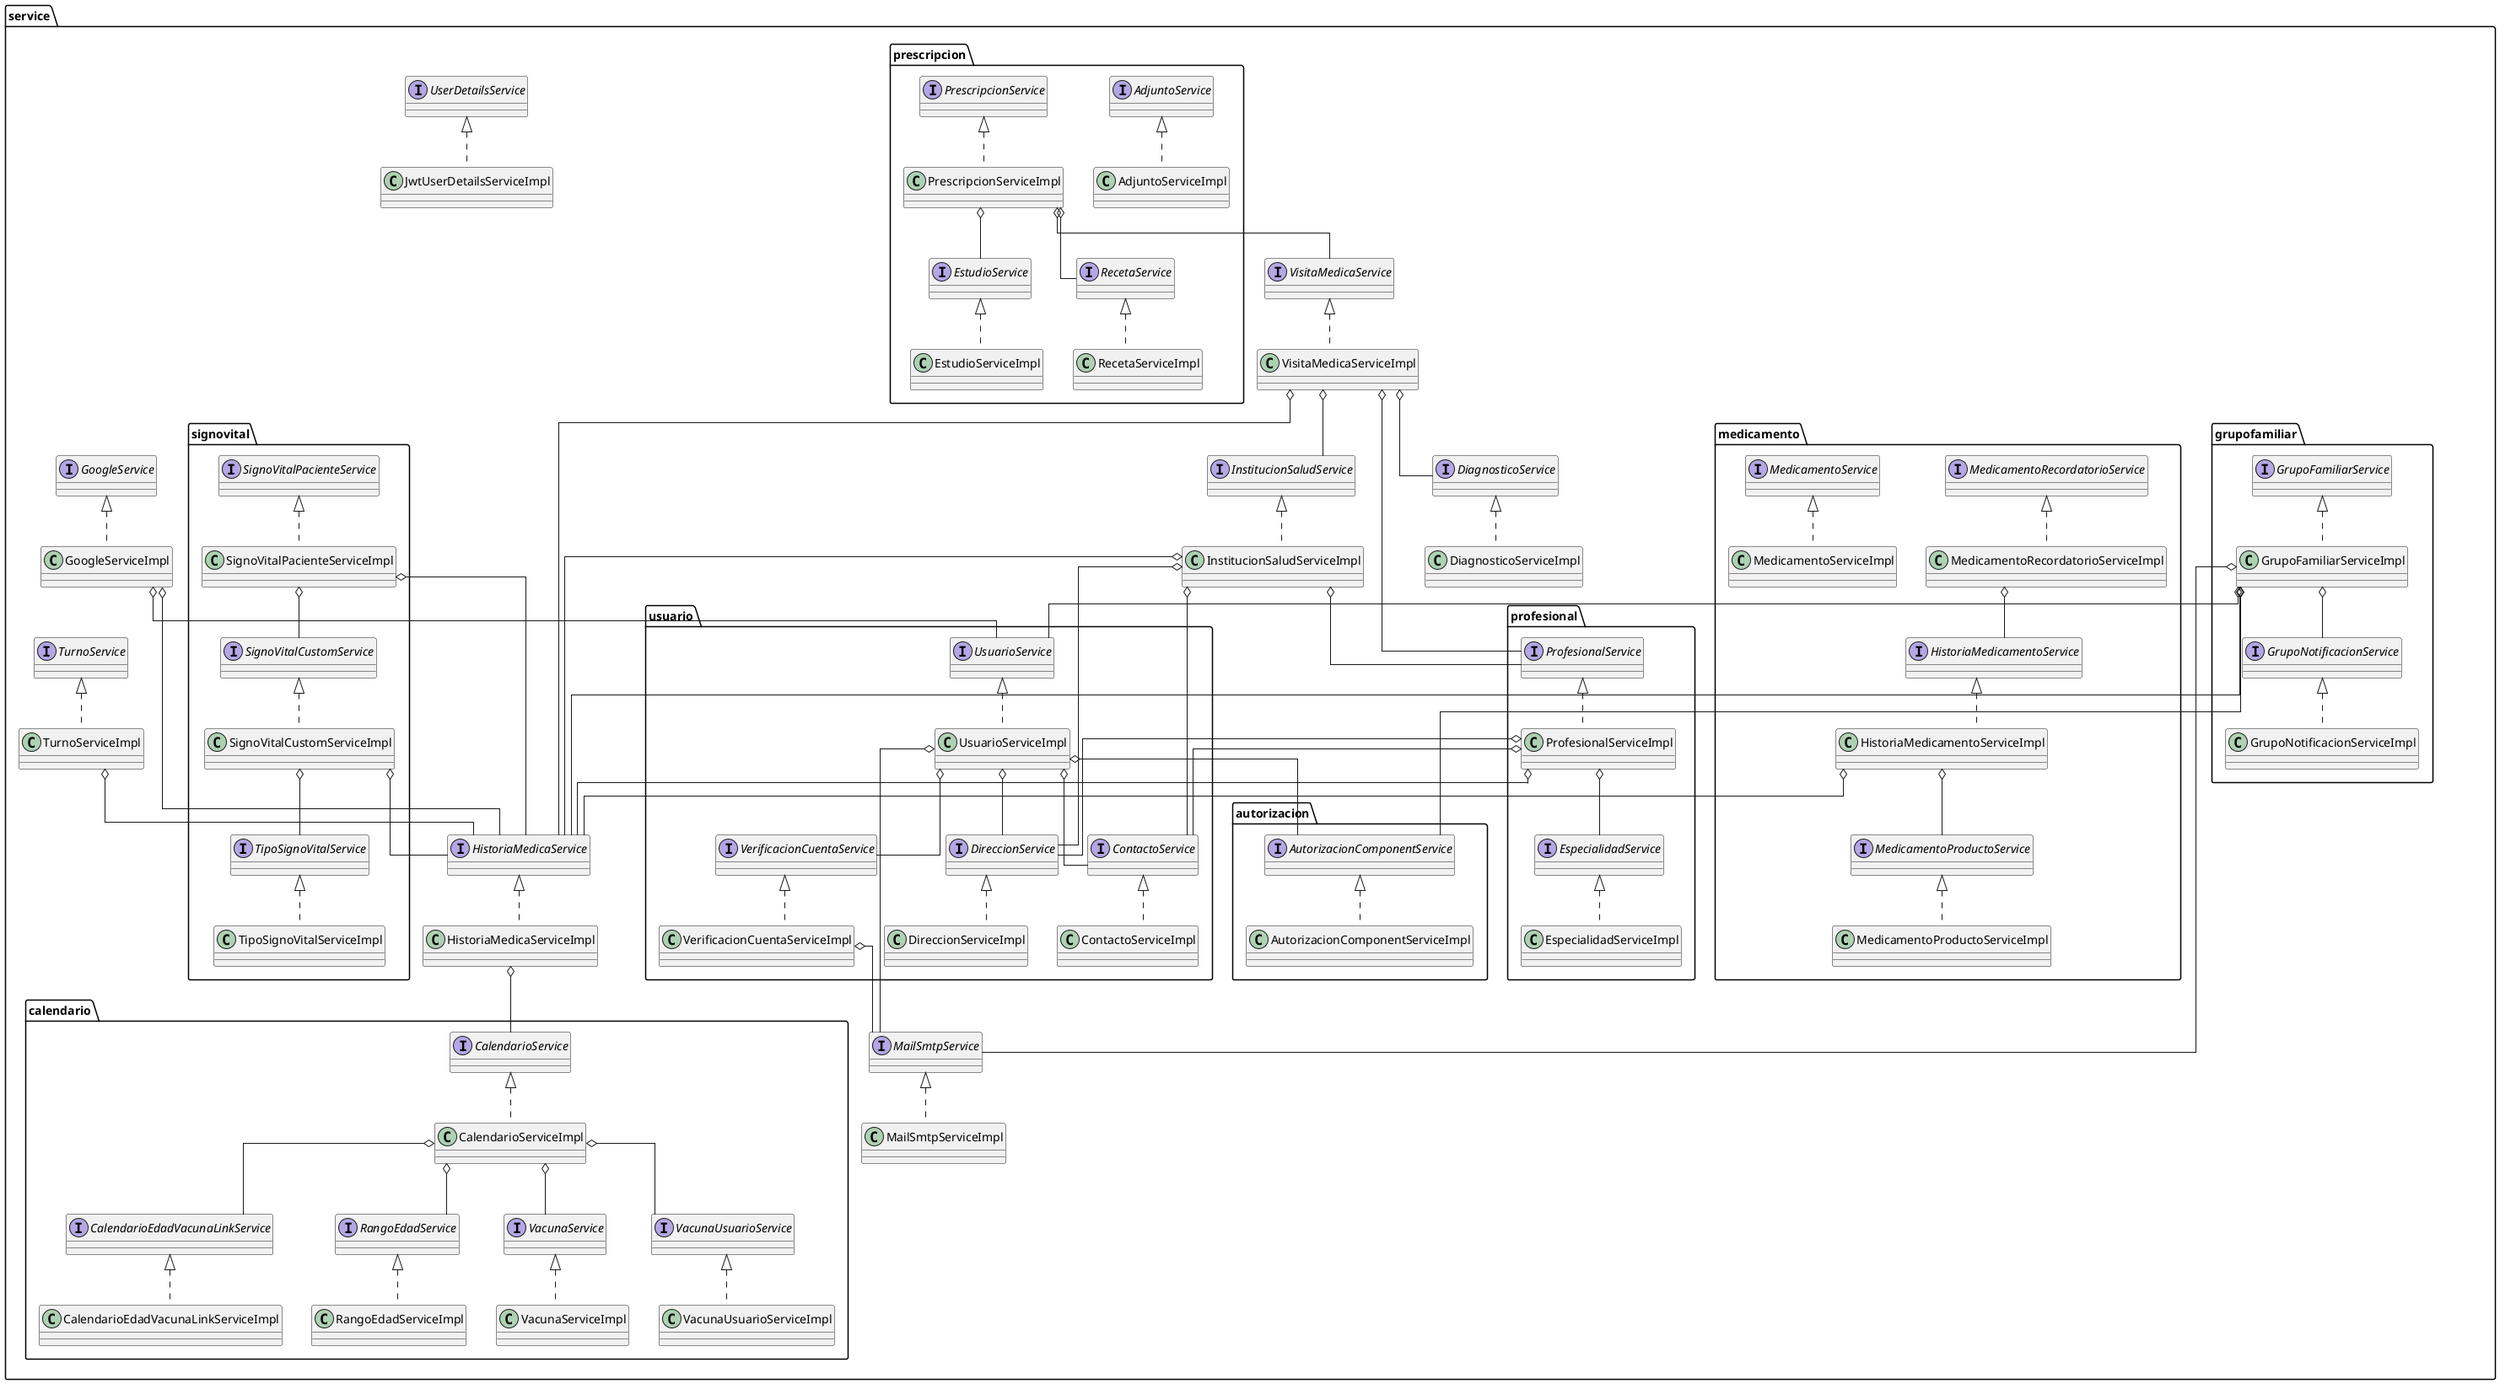 @startuml
skinparam linetype ortho

skinparam class {
BackgroundColor<<Entity>> LightBlue
BorderColor<<Entity>> DarkGreen
}

package service{
    package autorizacion{
        interface AutorizacionComponentService{}
        class AutorizacionComponentServiceImpl{}
    }

    package calendario{
        interface CalendarioEdadVacunaLinkService{}
        class CalendarioEdadVacunaLinkServiceImpl{}

        interface CalendarioService{}
        class CalendarioServiceImpl{}

        interface RangoEdadService{}
        class RangoEdadServiceImpl{}

        interface VacunaService{}
        class VacunaServiceImpl{}

        interface VacunaUsuarioService{}
        class VacunaUsuarioServiceImpl{}
    }

    package grupofamiliar{
        interface GrupoFamiliarService{}
        class GrupoFamiliarServiceImpl{}

        interface GrupoNotificacionService{}
        class GrupoNotificacionServiceImpl{}
    }

    package medicamento{
        interface HistoriaMedicamentoService{}
        class HistoriaMedicamentoServiceImpl{}

        interface MedicamentoProductoService{}
        class MedicamentoProductoServiceImpl{}

        interface MedicamentoRecordatorioService{}
        class MedicamentoRecordatorioServiceImpl{}

        interface MedicamentoService{}
        class MedicamentoServiceImpl{}
    }

    package prescripcion{
        interface AdjuntoService{}
        class AdjuntoServiceImpl{}
        
        interface EstudioService{}
        class EstudioServiceImpl{}

        interface PrescripcionService{}
        class PrescripcionServiceImpl{}

        interface RecetaService{}
        class RecetaServiceImpl{}
    }

    package profesional{
        interface EspecialidadService{}
        class EspecialidadServiceImpl{}

        interface ProfesionalService{}
        class ProfesionalServiceImpl{}
    }

    package signovital{
        interface SignoVitalCustomService{}
        class SignoVitalCustomServiceImpl{}

        interface SignoVitalPacienteService{}
        class SignoVitalPacienteServiceImpl{}

        interface TipoSignoVitalService{}
        class TipoSignoVitalServiceImpl{}
    }

    package usuario{
        interface ContactoService{}
        class ContactoServiceImpl{}

        interface DireccionService{}
        class DireccionServiceImpl{}

        interface UsuarioService{}
        class UsuarioServiceImpl{}

        interface VerificacionCuentaService{}
        class VerificacionCuentaServiceImpl{}
    }

    interface MailSmtpService{}
    class MailSmtpServiceImpl{}

    interface HistoriaMedicaService{}
    class HistoriaMedicaServiceImpl{}

    interface DiagnosticoService{}
    class DiagnosticoServiceImpl{}

    interface GoogleService{}
    class GoogleServiceImpl{}

    interface InstitucionSaludService{}
    class InstitucionSaludServiceImpl{}

    interface UserDetailsService{}
    class JwtUserDetailsServiceImpl{}

    interface TurnoService{}
    class TurnoServiceImpl{}

    interface VisitaMedicaService{}
    class VisitaMedicaServiceImpl{}
}

AutorizacionComponentService <|.. AutorizacionComponentServiceImpl
CalendarioEdadVacunaLinkService <|.. CalendarioEdadVacunaLinkServiceImpl
CalendarioService <|.. CalendarioServiceImpl
RangoEdadService <|.. RangoEdadServiceImpl
VacunaService <|.. VacunaServiceImpl
VacunaUsuarioService <|.. VacunaUsuarioServiceImpl
GrupoFamiliarService <|.. GrupoFamiliarServiceImpl
GrupoNotificacionService <|.. GrupoNotificacionServiceImpl
MedicamentoRecordatorioService <|.. MedicamentoRecordatorioServiceImpl
MedicamentoService <|.. MedicamentoServiceImpl
MedicamentoProductoService <|.. MedicamentoProductoServiceImpl
HistoriaMedicamentoService <|.. HistoriaMedicamentoServiceImpl
AdjuntoService <|.. AdjuntoServiceImpl
EstudioService <|.. EstudioServiceImpl
PrescripcionService <|.. PrescripcionServiceImpl
RecetaService <|.. RecetaServiceImpl
EspecialidadService <|.. EspecialidadServiceImpl
ProfesionalService <|.. ProfesionalServiceImpl
SignoVitalCustomService <|.. SignoVitalCustomServiceImpl
SignoVitalPacienteService <|.. SignoVitalPacienteServiceImpl
TipoSignoVitalService <|.. TipoSignoVitalServiceImpl
ContactoService <|.. ContactoServiceImpl
DireccionService <|.. DireccionServiceImpl
UsuarioService <|.. UsuarioServiceImpl
VerificacionCuentaService <|.. VerificacionCuentaServiceImpl
MailSmtpService <|.. MailSmtpServiceImpl
HistoriaMedicaService <|.. HistoriaMedicaServiceImpl
DiagnosticoService <|.. DiagnosticoServiceImpl
GoogleService <|.. GoogleServiceImpl
InstitucionSaludService <|.. InstitucionSaludServiceImpl
UserDetailsService <|.. JwtUserDetailsServiceImpl
TurnoService <|.. TurnoServiceImpl
VisitaMedicaService <|.. VisitaMedicaServiceImpl


CalendarioServiceImpl o-- RangoEdadService
CalendarioServiceImpl o-- VacunaService
CalendarioServiceImpl o-- VacunaUsuarioService
CalendarioServiceImpl o-- CalendarioEdadVacunaLinkService

GrupoFamiliarServiceImpl o-- GrupoNotificacionService
GrupoFamiliarServiceImpl o-- AutorizacionComponentService
GrupoFamiliarServiceImpl o-- MailSmtpService
GrupoFamiliarServiceImpl o-- UsuarioService
GrupoFamiliarServiceImpl o-- HistoriaMedicaService

MedicamentoRecordatorioServiceImpl o-- HistoriaMedicamentoService
HistoriaMedicamentoServiceImpl o-- MedicamentoProductoService
HistoriaMedicamentoServiceImpl o-- HistoriaMedicaService

PrescripcionServiceImpl o-- EstudioService
PrescripcionServiceImpl o-- RecetaService
PrescripcionServiceImpl o-- VisitaMedicaService

ProfesionalServiceImpl o-- EspecialidadService
ProfesionalServiceImpl o-- ContactoService
ProfesionalServiceImpl o-- DireccionService
ProfesionalServiceImpl o-- HistoriaMedicaService

SignoVitalPacienteServiceImpl o-- SignoVitalCustomService
SignoVitalPacienteServiceImpl o-- HistoriaMedicaService
SignoVitalCustomServiceImpl o-- TipoSignoVitalService
SignoVitalCustomServiceImpl o-- HistoriaMedicaService

UsuarioServiceImpl o-- DireccionService
UsuarioServiceImpl o-- ContactoService
UsuarioServiceImpl o-- MailSmtpService
UsuarioServiceImpl o-- AutorizacionComponentService
UsuarioServiceImpl o-- VerificacionCuentaService

VerificacionCuentaServiceImpl o-- MailSmtpService

GoogleServiceImpl o-- UsuarioService
GoogleServiceImpl o-- HistoriaMedicaService

HistoriaMedicaServiceImpl o-- CalendarioService

InstitucionSaludServiceImpl o-- ContactoService
InstitucionSaludServiceImpl o-- DireccionService
InstitucionSaludServiceImpl o-- ProfesionalService
InstitucionSaludServiceImpl o-- HistoriaMedicaService

TurnoServiceImpl o-- HistoriaMedicaService

VisitaMedicaServiceImpl o-- HistoriaMedicaService
VisitaMedicaServiceImpl o-- InstitucionSaludService
VisitaMedicaServiceImpl o-- ProfesionalService
VisitaMedicaServiceImpl o-- DiagnosticoService
@enduml